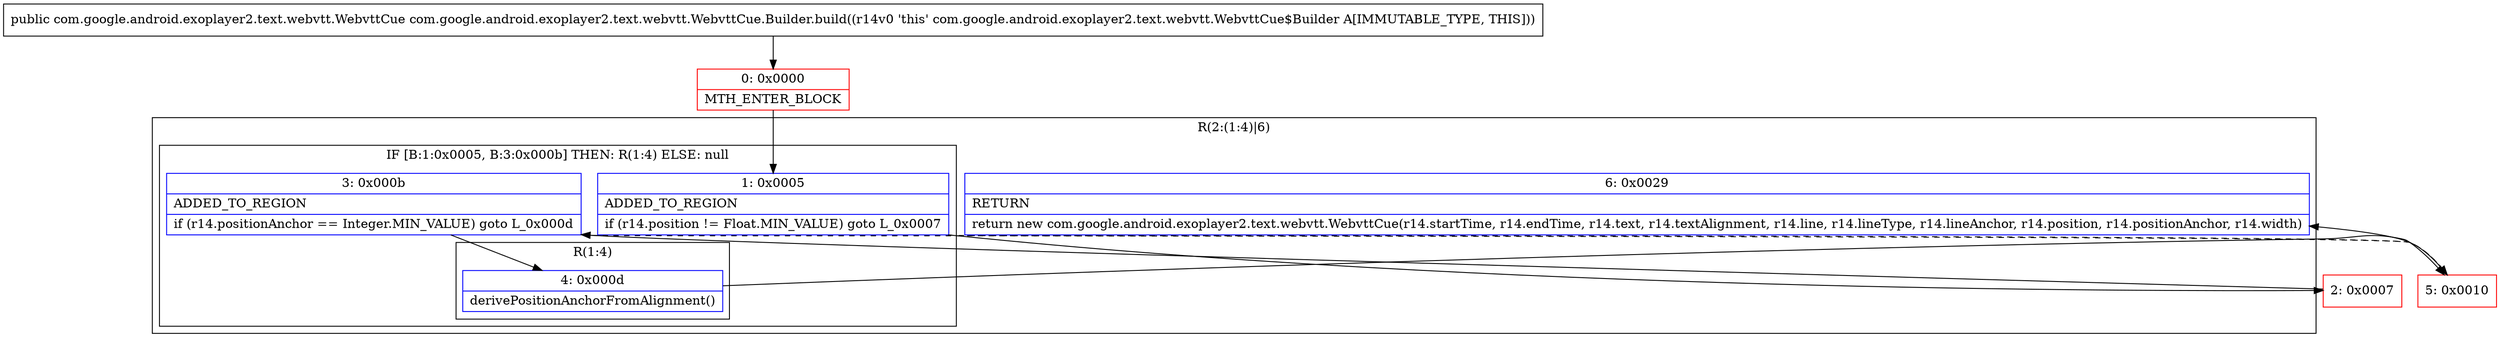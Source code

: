 digraph "CFG forcom.google.android.exoplayer2.text.webvtt.WebvttCue.Builder.build()Lcom\/google\/android\/exoplayer2\/text\/webvtt\/WebvttCue;" {
subgraph cluster_Region_657531049 {
label = "R(2:(1:4)|6)";
node [shape=record,color=blue];
subgraph cluster_IfRegion_1260102446 {
label = "IF [B:1:0x0005, B:3:0x000b] THEN: R(1:4) ELSE: null";
node [shape=record,color=blue];
Node_1 [shape=record,label="{1\:\ 0x0005|ADDED_TO_REGION\l|if (r14.position != Float.MIN_VALUE) goto L_0x0007\l}"];
Node_3 [shape=record,label="{3\:\ 0x000b|ADDED_TO_REGION\l|if (r14.positionAnchor == Integer.MIN_VALUE) goto L_0x000d\l}"];
subgraph cluster_Region_819083512 {
label = "R(1:4)";
node [shape=record,color=blue];
Node_4 [shape=record,label="{4\:\ 0x000d|derivePositionAnchorFromAlignment()\l}"];
}
}
Node_6 [shape=record,label="{6\:\ 0x0029|RETURN\l|return new com.google.android.exoplayer2.text.webvtt.WebvttCue(r14.startTime, r14.endTime, r14.text, r14.textAlignment, r14.line, r14.lineType, r14.lineAnchor, r14.position, r14.positionAnchor, r14.width)\l}"];
}
Node_0 [shape=record,color=red,label="{0\:\ 0x0000|MTH_ENTER_BLOCK\l}"];
Node_2 [shape=record,color=red,label="{2\:\ 0x0007}"];
Node_5 [shape=record,color=red,label="{5\:\ 0x0010}"];
MethodNode[shape=record,label="{public com.google.android.exoplayer2.text.webvtt.WebvttCue com.google.android.exoplayer2.text.webvtt.WebvttCue.Builder.build((r14v0 'this' com.google.android.exoplayer2.text.webvtt.WebvttCue$Builder A[IMMUTABLE_TYPE, THIS])) }"];
MethodNode -> Node_0;
Node_1 -> Node_2;
Node_1 -> Node_5[style=dashed];
Node_3 -> Node_4;
Node_3 -> Node_5[style=dashed];
Node_4 -> Node_5;
Node_0 -> Node_1;
Node_2 -> Node_3;
Node_5 -> Node_6;
}

